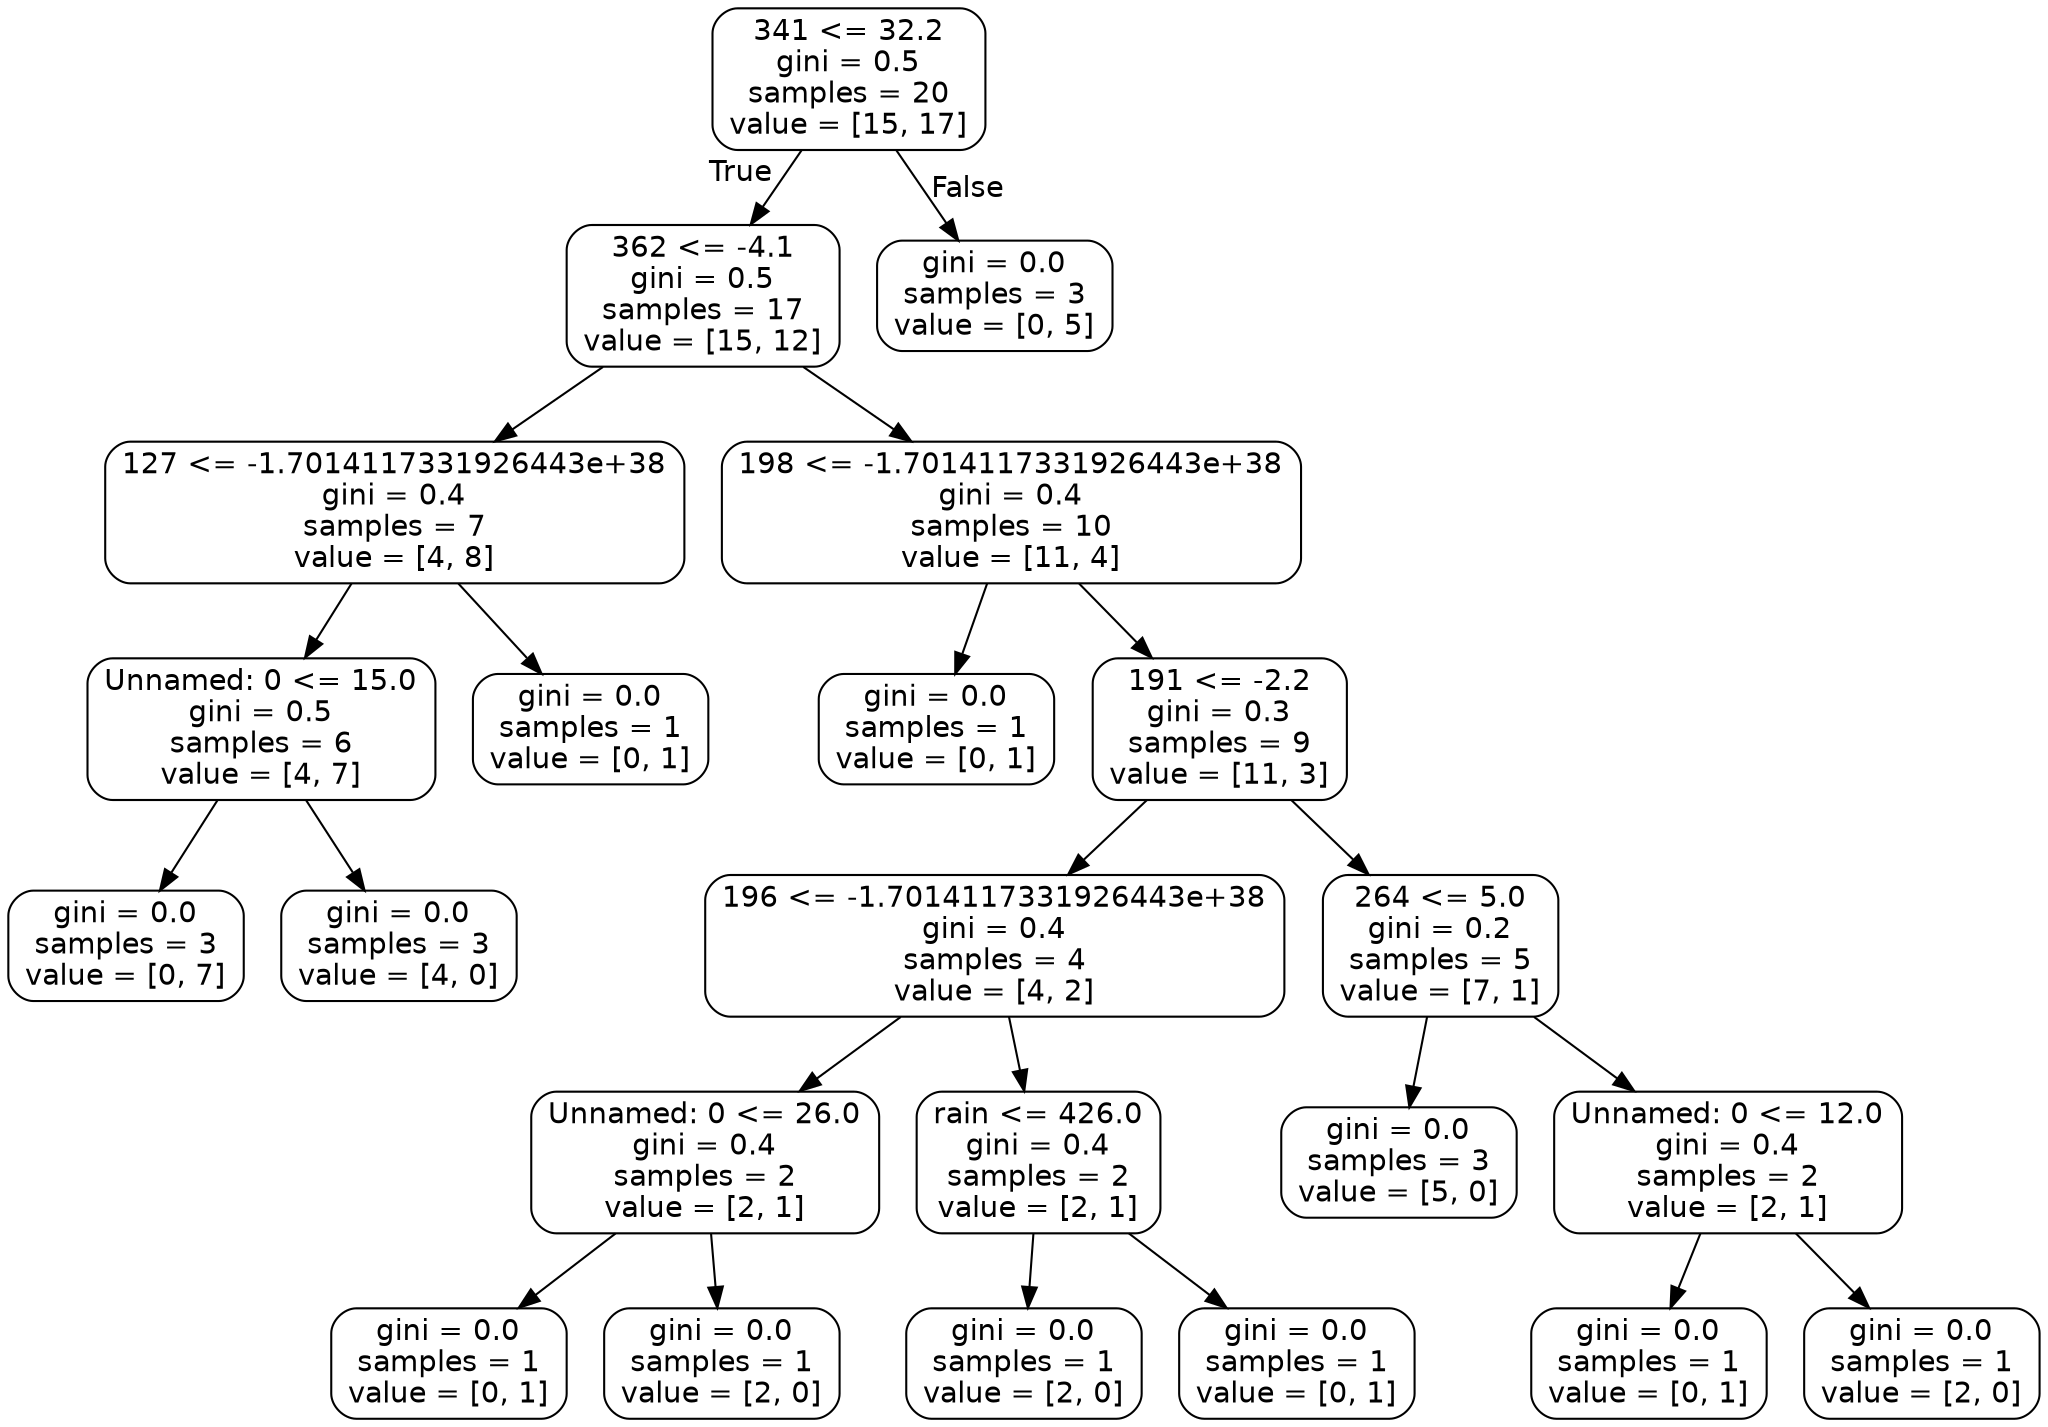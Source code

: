 digraph Tree {
node [shape=box, style="rounded", color="black", fontname=helvetica] ;
edge [fontname=helvetica] ;
0 [label="341 <= 32.2\ngini = 0.5\nsamples = 20\nvalue = [15, 17]"] ;
1 [label="362 <= -4.1\ngini = 0.5\nsamples = 17\nvalue = [15, 12]"] ;
0 -> 1 [labeldistance=2.5, labelangle=45, headlabel="True"] ;
2 [label="127 <= -1.7014117331926443e+38\ngini = 0.4\nsamples = 7\nvalue = [4, 8]"] ;
1 -> 2 ;
3 [label="Unnamed: 0 <= 15.0\ngini = 0.5\nsamples = 6\nvalue = [4, 7]"] ;
2 -> 3 ;
4 [label="gini = 0.0\nsamples = 3\nvalue = [0, 7]"] ;
3 -> 4 ;
5 [label="gini = 0.0\nsamples = 3\nvalue = [4, 0]"] ;
3 -> 5 ;
6 [label="gini = 0.0\nsamples = 1\nvalue = [0, 1]"] ;
2 -> 6 ;
7 [label="198 <= -1.7014117331926443e+38\ngini = 0.4\nsamples = 10\nvalue = [11, 4]"] ;
1 -> 7 ;
8 [label="gini = 0.0\nsamples = 1\nvalue = [0, 1]"] ;
7 -> 8 ;
9 [label="191 <= -2.2\ngini = 0.3\nsamples = 9\nvalue = [11, 3]"] ;
7 -> 9 ;
10 [label="196 <= -1.7014117331926443e+38\ngini = 0.4\nsamples = 4\nvalue = [4, 2]"] ;
9 -> 10 ;
11 [label="Unnamed: 0 <= 26.0\ngini = 0.4\nsamples = 2\nvalue = [2, 1]"] ;
10 -> 11 ;
12 [label="gini = 0.0\nsamples = 1\nvalue = [0, 1]"] ;
11 -> 12 ;
13 [label="gini = 0.0\nsamples = 1\nvalue = [2, 0]"] ;
11 -> 13 ;
14 [label="rain <= 426.0\ngini = 0.4\nsamples = 2\nvalue = [2, 1]"] ;
10 -> 14 ;
15 [label="gini = 0.0\nsamples = 1\nvalue = [2, 0]"] ;
14 -> 15 ;
16 [label="gini = 0.0\nsamples = 1\nvalue = [0, 1]"] ;
14 -> 16 ;
17 [label="264 <= 5.0\ngini = 0.2\nsamples = 5\nvalue = [7, 1]"] ;
9 -> 17 ;
18 [label="gini = 0.0\nsamples = 3\nvalue = [5, 0]"] ;
17 -> 18 ;
19 [label="Unnamed: 0 <= 12.0\ngini = 0.4\nsamples = 2\nvalue = [2, 1]"] ;
17 -> 19 ;
20 [label="gini = 0.0\nsamples = 1\nvalue = [0, 1]"] ;
19 -> 20 ;
21 [label="gini = 0.0\nsamples = 1\nvalue = [2, 0]"] ;
19 -> 21 ;
22 [label="gini = 0.0\nsamples = 3\nvalue = [0, 5]"] ;
0 -> 22 [labeldistance=2.5, labelangle=-45, headlabel="False"] ;
}